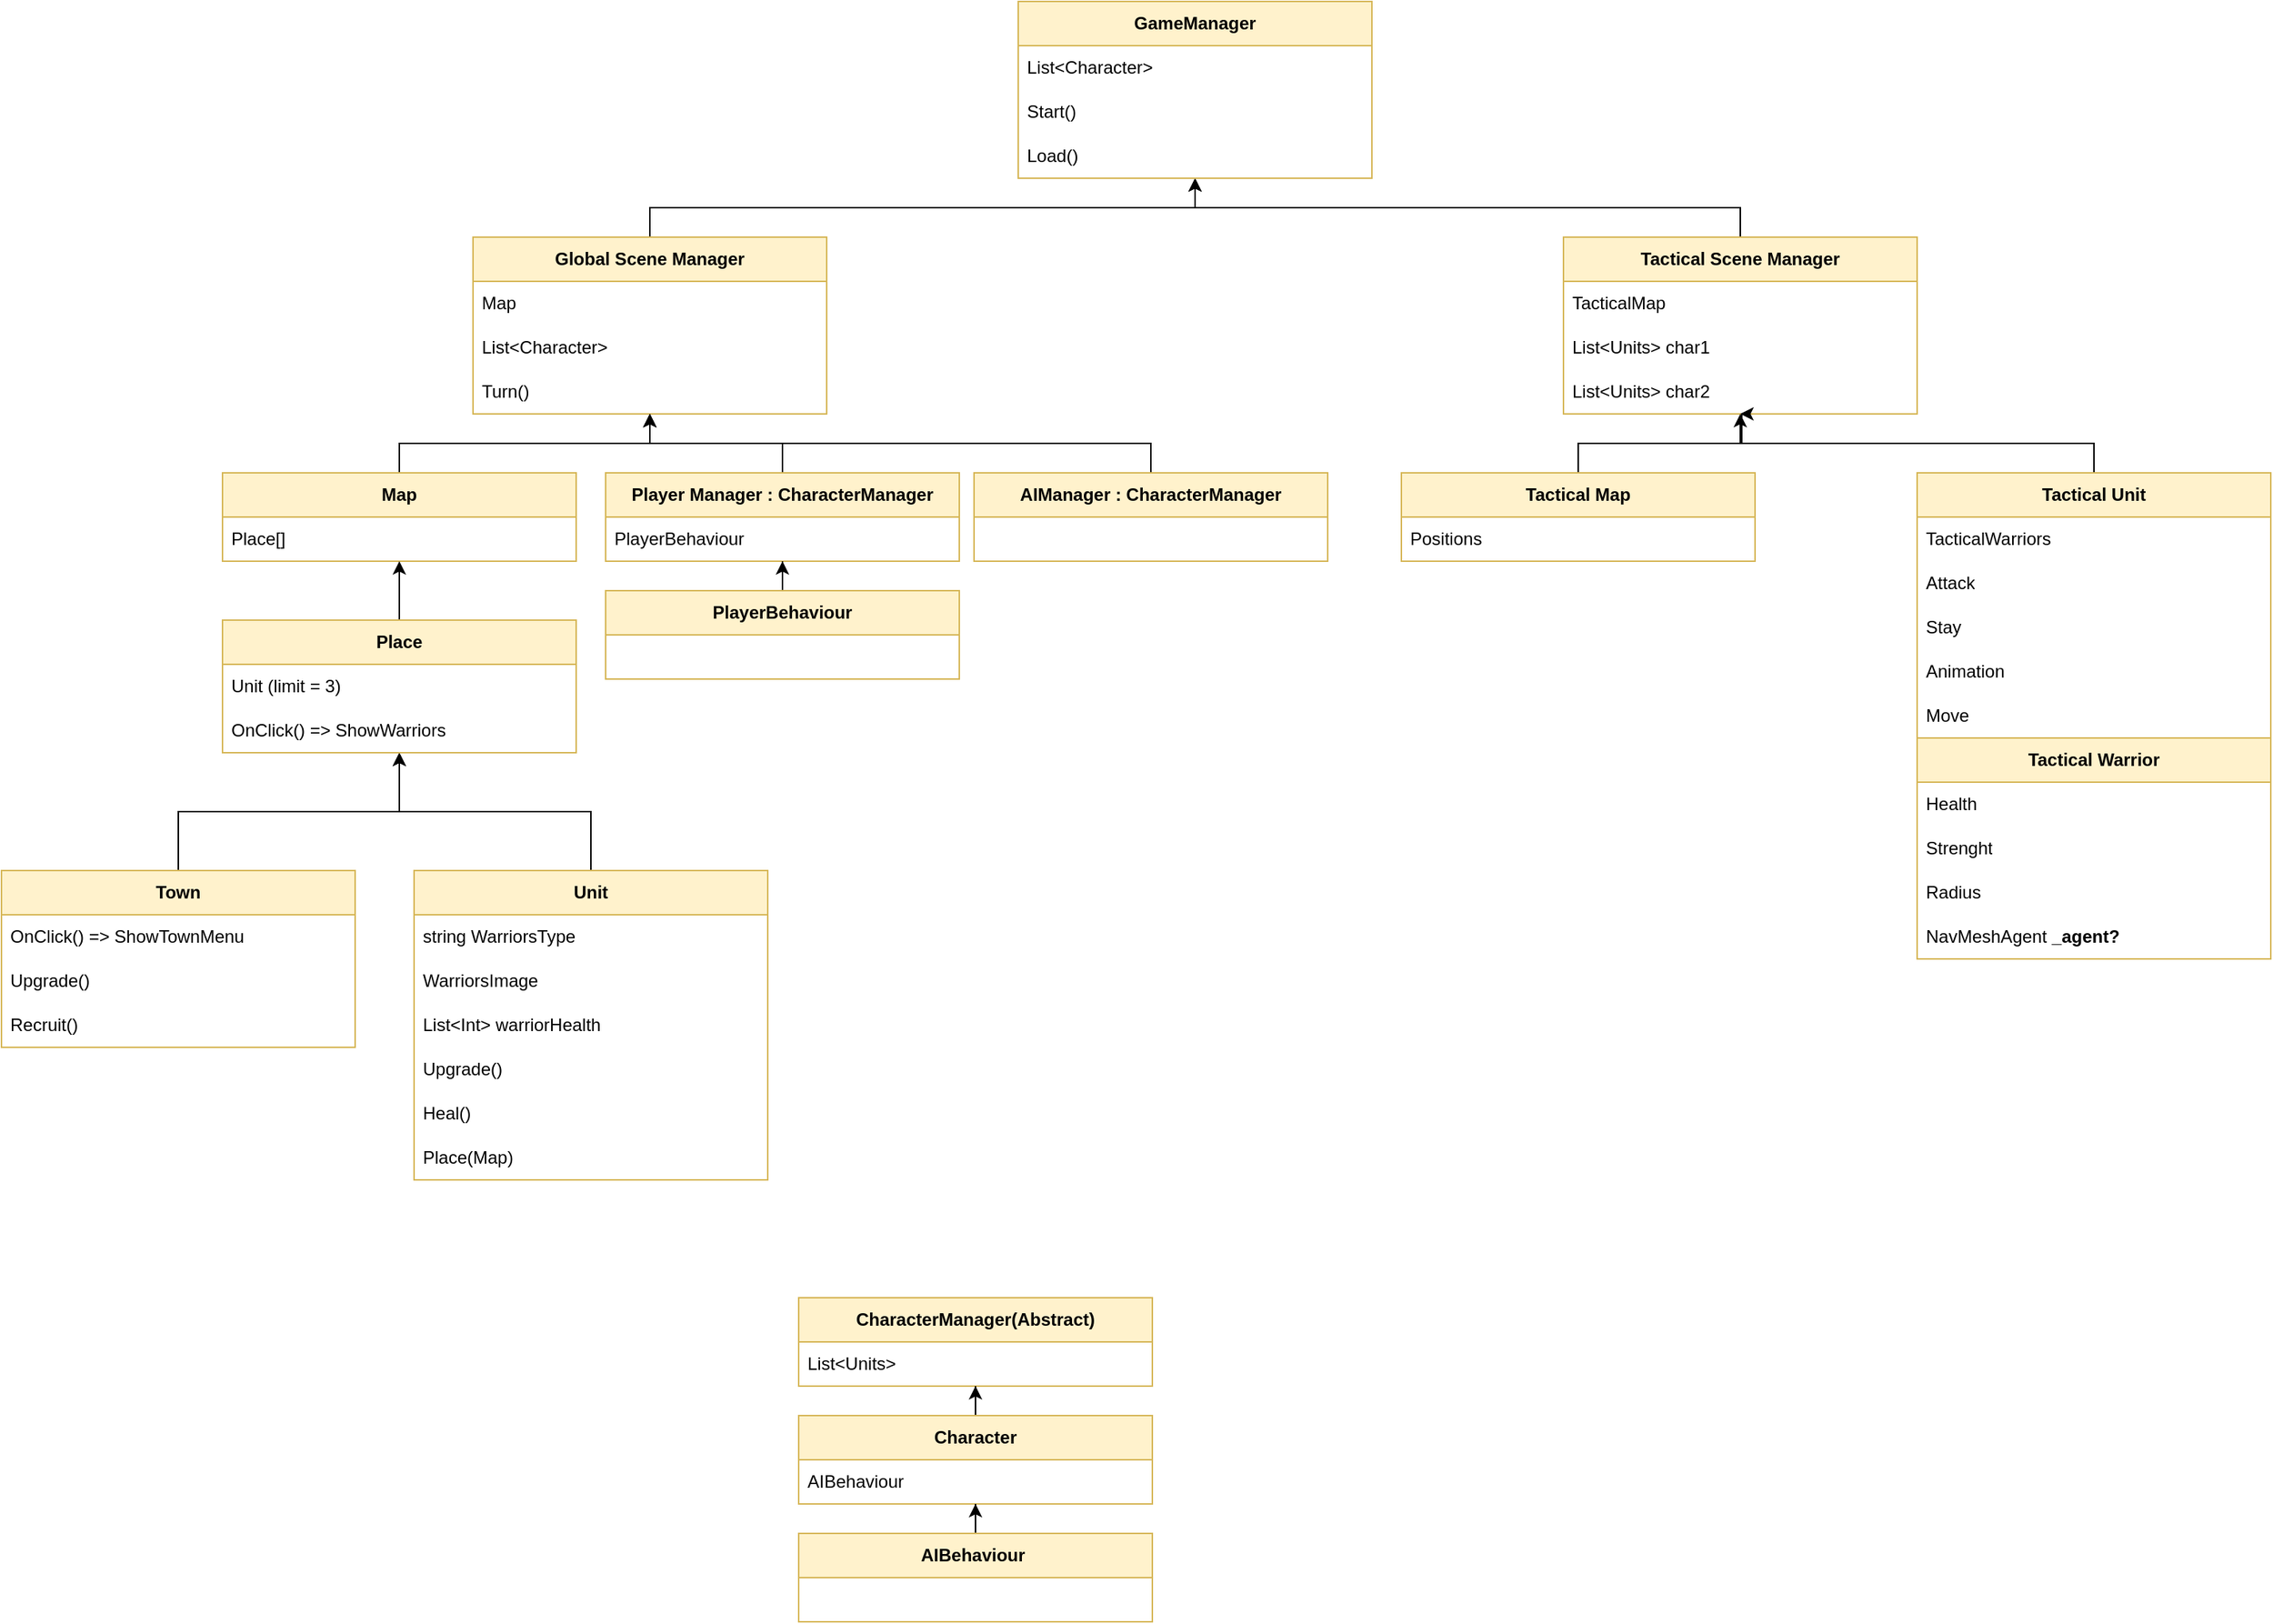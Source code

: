 <mxfile version="21.3.0" type="device">
  <diagram name="Страница 1" id="cCP7nYlNUVaUBqne9cdy">
    <mxGraphModel dx="2064" dy="1313" grid="1" gridSize="10" guides="1" tooltips="1" connect="1" arrows="1" fold="1" page="1" pageScale="1" pageWidth="827" pageHeight="1169" math="0" shadow="0">
      <root>
        <mxCell id="0" />
        <mxCell id="1" parent="0" />
        <mxCell id="lka29te3-70xRB1WLV63-8" style="edgeStyle=orthogonalEdgeStyle;rounded=0;orthogonalLoop=1;jettySize=auto;html=1;" edge="1" parent="1" source="gWz8o8B7pNecU_IdNioN-1" target="ZgFBOVhhMm1PnNRy_feW-22">
          <mxGeometry relative="1" as="geometry" />
        </mxCell>
        <mxCell id="gWz8o8B7pNecU_IdNioN-1" value="&lt;b&gt;Unit&lt;/b&gt;" style="swimlane;fontStyle=0;childLayout=stackLayout;horizontal=1;startSize=30;horizontalStack=0;resizeParent=1;resizeParentMax=0;resizeLast=0;collapsible=1;marginBottom=0;whiteSpace=wrap;html=1;fillColor=#fff2cc;strokeColor=#d6b656;" parent="1" vertex="1">
          <mxGeometry x="300" y="630" width="240" height="210" as="geometry">
            <mxRectangle x="40" y="40" width="60" height="30" as="alternateBounds" />
          </mxGeometry>
        </mxCell>
        <mxCell id="gWz8o8B7pNecU_IdNioN-2" value="string WarriorsType" style="text;strokeColor=none;fillColor=none;align=left;verticalAlign=middle;spacingLeft=4;spacingRight=4;overflow=hidden;points=[[0,0.5],[1,0.5]];portConstraint=eastwest;rotatable=0;whiteSpace=wrap;html=1;" parent="gWz8o8B7pNecU_IdNioN-1" vertex="1">
          <mxGeometry y="30" width="240" height="30" as="geometry" />
        </mxCell>
        <mxCell id="ZgFBOVhhMm1PnNRy_feW-46" value="WarriorsImage" style="text;strokeColor=none;fillColor=none;align=left;verticalAlign=middle;spacingLeft=4;spacingRight=4;overflow=hidden;points=[[0,0.5],[1,0.5]];portConstraint=eastwest;rotatable=0;whiteSpace=wrap;html=1;" parent="gWz8o8B7pNecU_IdNioN-1" vertex="1">
          <mxGeometry y="60" width="240" height="30" as="geometry" />
        </mxCell>
        <mxCell id="ZgFBOVhhMm1PnNRy_feW-44" value="List&amp;lt;Int&amp;gt;&lt;b&gt;&amp;nbsp;&lt;/b&gt;warriorHealth" style="text;strokeColor=none;fillColor=none;align=left;verticalAlign=middle;spacingLeft=4;spacingRight=4;overflow=hidden;points=[[0,0.5],[1,0.5]];portConstraint=eastwest;rotatable=0;whiteSpace=wrap;html=1;" parent="gWz8o8B7pNecU_IdNioN-1" vertex="1">
          <mxGeometry y="90" width="240" height="30" as="geometry" />
        </mxCell>
        <mxCell id="ZgFBOVhhMm1PnNRy_feW-52" value="Upgrade()" style="text;strokeColor=none;fillColor=none;align=left;verticalAlign=middle;spacingLeft=4;spacingRight=4;overflow=hidden;points=[[0,0.5],[1,0.5]];portConstraint=eastwest;rotatable=0;whiteSpace=wrap;html=1;" parent="gWz8o8B7pNecU_IdNioN-1" vertex="1">
          <mxGeometry y="120" width="240" height="30" as="geometry" />
        </mxCell>
        <mxCell id="ZgFBOVhhMm1PnNRy_feW-50" value="Heal()" style="text;strokeColor=none;fillColor=none;align=left;verticalAlign=middle;spacingLeft=4;spacingRight=4;overflow=hidden;points=[[0,0.5],[1,0.5]];portConstraint=eastwest;rotatable=0;whiteSpace=wrap;html=1;" parent="gWz8o8B7pNecU_IdNioN-1" vertex="1">
          <mxGeometry y="150" width="240" height="30" as="geometry" />
        </mxCell>
        <mxCell id="ZgFBOVhhMm1PnNRy_feW-51" value="Place(Map)" style="text;strokeColor=none;fillColor=none;align=left;verticalAlign=middle;spacingLeft=4;spacingRight=4;overflow=hidden;points=[[0,0.5],[1,0.5]];portConstraint=eastwest;rotatable=0;whiteSpace=wrap;html=1;" parent="gWz8o8B7pNecU_IdNioN-1" vertex="1">
          <mxGeometry y="180" width="240" height="30" as="geometry" />
        </mxCell>
        <mxCell id="lka29te3-70xRB1WLV63-7" style="edgeStyle=orthogonalEdgeStyle;rounded=0;orthogonalLoop=1;jettySize=auto;html=1;" edge="1" parent="1" source="ZgFBOVhhMm1PnNRy_feW-1" target="lka29te3-70xRB1WLV63-1">
          <mxGeometry relative="1" as="geometry">
            <Array as="points">
              <mxPoint x="460" y="180" />
              <mxPoint x="830" y="180" />
            </Array>
          </mxGeometry>
        </mxCell>
        <mxCell id="ZgFBOVhhMm1PnNRy_feW-1" value="&lt;b style=&quot;border-color: var(--border-color);&quot;&gt;Global Scene Manager&lt;/b&gt;" style="swimlane;fontStyle=0;childLayout=stackLayout;horizontal=1;startSize=30;horizontalStack=0;resizeParent=1;resizeParentMax=0;resizeLast=0;collapsible=1;marginBottom=0;whiteSpace=wrap;html=1;fillColor=#fff2cc;strokeColor=#d6b656;" parent="1" vertex="1">
          <mxGeometry x="340" y="200" width="240" height="120" as="geometry">
            <mxRectangle x="40" y="40" width="60" height="30" as="alternateBounds" />
          </mxGeometry>
        </mxCell>
        <mxCell id="ZgFBOVhhMm1PnNRy_feW-26" value="Map" style="text;strokeColor=none;fillColor=none;align=left;verticalAlign=middle;spacingLeft=4;spacingRight=4;overflow=hidden;points=[[0,0.5],[1,0.5]];portConstraint=eastwest;rotatable=0;whiteSpace=wrap;html=1;" parent="ZgFBOVhhMm1PnNRy_feW-1" vertex="1">
          <mxGeometry y="30" width="240" height="30" as="geometry" />
        </mxCell>
        <mxCell id="ZgFBOVhhMm1PnNRy_feW-2" value="List&amp;lt;Character&amp;gt;" style="text;strokeColor=none;fillColor=none;align=left;verticalAlign=middle;spacingLeft=4;spacingRight=4;overflow=hidden;points=[[0,0.5],[1,0.5]];portConstraint=eastwest;rotatable=0;whiteSpace=wrap;html=1;" parent="ZgFBOVhhMm1PnNRy_feW-1" vertex="1">
          <mxGeometry y="60" width="240" height="30" as="geometry" />
        </mxCell>
        <mxCell id="ZgFBOVhhMm1PnNRy_feW-28" value="Turn()" style="text;strokeColor=none;fillColor=none;align=left;verticalAlign=middle;spacingLeft=4;spacingRight=4;overflow=hidden;points=[[0,0.5],[1,0.5]];portConstraint=eastwest;rotatable=0;whiteSpace=wrap;html=1;" parent="ZgFBOVhhMm1PnNRy_feW-1" vertex="1">
          <mxGeometry y="90" width="240" height="30" as="geometry" />
        </mxCell>
        <mxCell id="lka29te3-70xRB1WLV63-19" style="edgeStyle=orthogonalEdgeStyle;rounded=0;orthogonalLoop=1;jettySize=auto;html=1;" edge="1" parent="1" source="ZgFBOVhhMm1PnNRy_feW-7" target="ZgFBOVhhMm1PnNRy_feW-1">
          <mxGeometry relative="1" as="geometry" />
        </mxCell>
        <mxCell id="ZgFBOVhhMm1PnNRy_feW-7" value="&lt;b&gt;Player Manager : CharacterManager&lt;/b&gt;" style="swimlane;fontStyle=0;childLayout=stackLayout;horizontal=1;startSize=30;horizontalStack=0;resizeParent=1;resizeParentMax=0;resizeLast=0;collapsible=1;marginBottom=0;whiteSpace=wrap;html=1;fillColor=#fff2cc;strokeColor=#d6b656;" parent="1" vertex="1">
          <mxGeometry x="430" y="360" width="240" height="60" as="geometry">
            <mxRectangle x="40" y="40" width="60" height="30" as="alternateBounds" />
          </mxGeometry>
        </mxCell>
        <mxCell id="ZgFBOVhhMm1PnNRy_feW-8" value="&lt;span style=&quot;border-color: var(--border-color); text-align: center;&quot;&gt;PlayerBehaviour&lt;/span&gt;" style="text;strokeColor=none;fillColor=none;align=left;verticalAlign=middle;spacingLeft=4;spacingRight=4;overflow=hidden;points=[[0,0.5],[1,0.5]];portConstraint=eastwest;rotatable=0;whiteSpace=wrap;html=1;" parent="ZgFBOVhhMm1PnNRy_feW-7" vertex="1">
          <mxGeometry y="30" width="240" height="30" as="geometry" />
        </mxCell>
        <mxCell id="lka29te3-70xRB1WLV63-20" style="edgeStyle=orthogonalEdgeStyle;rounded=0;orthogonalLoop=1;jettySize=auto;html=1;" edge="1" parent="1" source="ZgFBOVhhMm1PnNRy_feW-9" target="ZgFBOVhhMm1PnNRy_feW-1">
          <mxGeometry relative="1" as="geometry">
            <Array as="points">
              <mxPoint x="800" y="340" />
              <mxPoint x="460" y="340" />
            </Array>
          </mxGeometry>
        </mxCell>
        <mxCell id="ZgFBOVhhMm1PnNRy_feW-9" value="&lt;b&gt;AIManager :&amp;nbsp;CharacterManager&lt;/b&gt;" style="swimlane;fontStyle=0;childLayout=stackLayout;horizontal=1;startSize=30;horizontalStack=0;resizeParent=1;resizeParentMax=0;resizeLast=0;collapsible=1;marginBottom=0;whiteSpace=wrap;html=1;fillColor=#fff2cc;strokeColor=#d6b656;" parent="1" vertex="1">
          <mxGeometry x="680" y="360" width="240" height="60" as="geometry">
            <mxRectangle x="40" y="40" width="60" height="30" as="alternateBounds" />
          </mxGeometry>
        </mxCell>
        <mxCell id="ZgFBOVhhMm1PnNRy_feW-10" value="&amp;nbsp;" style="text;strokeColor=none;fillColor=none;align=left;verticalAlign=middle;spacingLeft=4;spacingRight=4;overflow=hidden;points=[[0,0.5],[1,0.5]];portConstraint=eastwest;rotatable=0;whiteSpace=wrap;html=1;" parent="ZgFBOVhhMm1PnNRy_feW-9" vertex="1">
          <mxGeometry y="30" width="240" height="30" as="geometry" />
        </mxCell>
        <mxCell id="pZcikz9kKXKm8nkhWNEB-28" style="edgeStyle=orthogonalEdgeStyle;rounded=0;orthogonalLoop=1;jettySize=auto;html=1;" parent="1" source="ZgFBOVhhMm1PnNRy_feW-13" target="ZgFBOVhhMm1PnNRy_feW-1" edge="1">
          <mxGeometry relative="1" as="geometry" />
        </mxCell>
        <mxCell id="ZgFBOVhhMm1PnNRy_feW-13" value="&lt;b&gt;Map&lt;/b&gt;" style="swimlane;fontStyle=0;childLayout=stackLayout;horizontal=1;startSize=30;horizontalStack=0;resizeParent=1;resizeParentMax=0;resizeLast=0;collapsible=1;marginBottom=0;whiteSpace=wrap;html=1;fillColor=#fff2cc;strokeColor=#d6b656;" parent="1" vertex="1">
          <mxGeometry x="170" y="360" width="240" height="60" as="geometry">
            <mxRectangle x="40" y="40" width="60" height="30" as="alternateBounds" />
          </mxGeometry>
        </mxCell>
        <mxCell id="ZgFBOVhhMm1PnNRy_feW-14" value="Place[]" style="text;strokeColor=none;fillColor=none;align=left;verticalAlign=middle;spacingLeft=4;spacingRight=4;overflow=hidden;points=[[0,0.5],[1,0.5]];portConstraint=eastwest;rotatable=0;whiteSpace=wrap;html=1;" parent="ZgFBOVhhMm1PnNRy_feW-13" vertex="1">
          <mxGeometry y="30" width="240" height="30" as="geometry" />
        </mxCell>
        <mxCell id="lka29te3-70xRB1WLV63-9" style="edgeStyle=orthogonalEdgeStyle;rounded=0;orthogonalLoop=1;jettySize=auto;html=1;" edge="1" parent="1" source="ZgFBOVhhMm1PnNRy_feW-15" target="ZgFBOVhhMm1PnNRy_feW-22">
          <mxGeometry relative="1" as="geometry" />
        </mxCell>
        <mxCell id="ZgFBOVhhMm1PnNRy_feW-15" value="&lt;b&gt;Town&lt;/b&gt;" style="swimlane;fontStyle=0;childLayout=stackLayout;horizontal=1;startSize=30;horizontalStack=0;resizeParent=1;resizeParentMax=0;resizeLast=0;collapsible=1;marginBottom=0;whiteSpace=wrap;html=1;fillColor=#fff2cc;strokeColor=#d6b656;" parent="1" vertex="1">
          <mxGeometry x="20" y="630" width="240" height="120" as="geometry">
            <mxRectangle x="40" y="40" width="60" height="30" as="alternateBounds" />
          </mxGeometry>
        </mxCell>
        <mxCell id="ZgFBOVhhMm1PnNRy_feW-16" value="OnClick() =&amp;gt; ShowTownMenu" style="text;strokeColor=none;fillColor=none;align=left;verticalAlign=middle;spacingLeft=4;spacingRight=4;overflow=hidden;points=[[0,0.5],[1,0.5]];portConstraint=eastwest;rotatable=0;whiteSpace=wrap;html=1;" parent="ZgFBOVhhMm1PnNRy_feW-15" vertex="1">
          <mxGeometry y="30" width="240" height="30" as="geometry" />
        </mxCell>
        <mxCell id="ZgFBOVhhMm1PnNRy_feW-48" value="Upgrade()" style="text;strokeColor=none;fillColor=none;align=left;verticalAlign=middle;spacingLeft=4;spacingRight=4;overflow=hidden;points=[[0,0.5],[1,0.5]];portConstraint=eastwest;rotatable=0;whiteSpace=wrap;html=1;" parent="ZgFBOVhhMm1PnNRy_feW-15" vertex="1">
          <mxGeometry y="60" width="240" height="30" as="geometry" />
        </mxCell>
        <mxCell id="ZgFBOVhhMm1PnNRy_feW-49" value="Recruit()" style="text;strokeColor=none;fillColor=none;align=left;verticalAlign=middle;spacingLeft=4;spacingRight=4;overflow=hidden;points=[[0,0.5],[1,0.5]];portConstraint=eastwest;rotatable=0;whiteSpace=wrap;html=1;" parent="ZgFBOVhhMm1PnNRy_feW-15" vertex="1">
          <mxGeometry y="90" width="240" height="30" as="geometry" />
        </mxCell>
        <mxCell id="pZcikz9kKXKm8nkhWNEB-27" style="edgeStyle=orthogonalEdgeStyle;rounded=0;orthogonalLoop=1;jettySize=auto;html=1;" parent="1" source="ZgFBOVhhMm1PnNRy_feW-22" target="ZgFBOVhhMm1PnNRy_feW-13" edge="1">
          <mxGeometry relative="1" as="geometry" />
        </mxCell>
        <mxCell id="ZgFBOVhhMm1PnNRy_feW-22" value="&lt;b&gt;Place&lt;/b&gt;" style="swimlane;fontStyle=0;childLayout=stackLayout;horizontal=1;startSize=30;horizontalStack=0;resizeParent=1;resizeParentMax=0;resizeLast=0;collapsible=1;marginBottom=0;whiteSpace=wrap;html=1;fillColor=#fff2cc;strokeColor=#d6b656;" parent="1" vertex="1">
          <mxGeometry x="170" y="460" width="240" height="90" as="geometry">
            <mxRectangle x="40" y="40" width="60" height="30" as="alternateBounds" />
          </mxGeometry>
        </mxCell>
        <mxCell id="ZgFBOVhhMm1PnNRy_feW-23" value="Unit (limit = 3)" style="text;strokeColor=none;fillColor=none;align=left;verticalAlign=middle;spacingLeft=4;spacingRight=4;overflow=hidden;points=[[0,0.5],[1,0.5]];portConstraint=eastwest;rotatable=0;whiteSpace=wrap;html=1;" parent="ZgFBOVhhMm1PnNRy_feW-22" vertex="1">
          <mxGeometry y="30" width="240" height="30" as="geometry" />
        </mxCell>
        <mxCell id="ZgFBOVhhMm1PnNRy_feW-36" value="OnClick() =&amp;gt; ShowWarriors" style="text;strokeColor=none;fillColor=none;align=left;verticalAlign=middle;spacingLeft=4;spacingRight=4;overflow=hidden;points=[[0,0.5],[1,0.5]];portConstraint=eastwest;rotatable=0;whiteSpace=wrap;html=1;" parent="ZgFBOVhhMm1PnNRy_feW-22" vertex="1">
          <mxGeometry y="60" width="240" height="30" as="geometry" />
        </mxCell>
        <mxCell id="ZgFBOVhhMm1PnNRy_feW-32" value="&lt;b&gt;CharacterManager(Abstract)&lt;/b&gt;" style="swimlane;fontStyle=0;childLayout=stackLayout;horizontal=1;startSize=30;horizontalStack=0;resizeParent=1;resizeParentMax=0;resizeLast=0;collapsible=1;marginBottom=0;whiteSpace=wrap;html=1;fillColor=#fff2cc;strokeColor=#d6b656;" parent="1" vertex="1">
          <mxGeometry x="561" y="920" width="240" height="60" as="geometry">
            <mxRectangle x="40" y="40" width="60" height="30" as="alternateBounds" />
          </mxGeometry>
        </mxCell>
        <mxCell id="ZgFBOVhhMm1PnNRy_feW-33" value="List&amp;lt;Units&amp;gt;" style="text;strokeColor=none;fillColor=none;align=left;verticalAlign=middle;spacingLeft=4;spacingRight=4;overflow=hidden;points=[[0,0.5],[1,0.5]];portConstraint=eastwest;rotatable=0;whiteSpace=wrap;html=1;" parent="ZgFBOVhhMm1PnNRy_feW-32" vertex="1">
          <mxGeometry y="30" width="240" height="30" as="geometry" />
        </mxCell>
        <mxCell id="lka29te3-70xRB1WLV63-16" style="edgeStyle=orthogonalEdgeStyle;rounded=0;orthogonalLoop=1;jettySize=auto;html=1;" edge="1" parent="1" source="ZgFBOVhhMm1PnNRy_feW-34" target="ZgFBOVhhMm1PnNRy_feW-7">
          <mxGeometry relative="1" as="geometry" />
        </mxCell>
        <mxCell id="ZgFBOVhhMm1PnNRy_feW-34" value="&lt;b&gt;PlayerBehaviour&lt;/b&gt;" style="swimlane;fontStyle=0;childLayout=stackLayout;horizontal=1;startSize=30;horizontalStack=0;resizeParent=1;resizeParentMax=0;resizeLast=0;collapsible=1;marginBottom=0;whiteSpace=wrap;html=1;fillColor=#fff2cc;strokeColor=#d6b656;" parent="1" vertex="1">
          <mxGeometry x="430" y="440" width="240" height="60" as="geometry">
            <mxRectangle x="40" y="40" width="60" height="30" as="alternateBounds" />
          </mxGeometry>
        </mxCell>
        <mxCell id="ZgFBOVhhMm1PnNRy_feW-35" value="&amp;nbsp;" style="text;strokeColor=none;fillColor=none;align=left;verticalAlign=middle;spacingLeft=4;spacingRight=4;overflow=hidden;points=[[0,0.5],[1,0.5]];portConstraint=eastwest;rotatable=0;whiteSpace=wrap;html=1;" parent="ZgFBOVhhMm1PnNRy_feW-34" vertex="1">
          <mxGeometry y="30" width="240" height="30" as="geometry" />
        </mxCell>
        <mxCell id="lka29te3-70xRB1WLV63-6" style="edgeStyle=orthogonalEdgeStyle;rounded=0;orthogonalLoop=1;jettySize=auto;html=1;" edge="1" parent="1" source="ZgFBOVhhMm1PnNRy_feW-53" target="lka29te3-70xRB1WLV63-1">
          <mxGeometry relative="1" as="geometry">
            <Array as="points">
              <mxPoint x="1200" y="180" />
              <mxPoint x="830" y="180" />
            </Array>
          </mxGeometry>
        </mxCell>
        <mxCell id="ZgFBOVhhMm1PnNRy_feW-53" value="&lt;b&gt;Tactical Scene Manager&lt;/b&gt;" style="swimlane;fontStyle=0;childLayout=stackLayout;horizontal=1;startSize=30;horizontalStack=0;resizeParent=1;resizeParentMax=0;resizeLast=0;collapsible=1;marginBottom=0;whiteSpace=wrap;html=1;fillColor=#fff2cc;strokeColor=#d6b656;" parent="1" vertex="1">
          <mxGeometry x="1080" y="200" width="240" height="120" as="geometry">
            <mxRectangle x="40" y="40" width="60" height="30" as="alternateBounds" />
          </mxGeometry>
        </mxCell>
        <mxCell id="ZgFBOVhhMm1PnNRy_feW-54" value="TacticalMap" style="text;strokeColor=none;fillColor=none;align=left;verticalAlign=middle;spacingLeft=4;spacingRight=4;overflow=hidden;points=[[0,0.5],[1,0.5]];portConstraint=eastwest;rotatable=0;whiteSpace=wrap;html=1;" parent="ZgFBOVhhMm1PnNRy_feW-53" vertex="1">
          <mxGeometry y="30" width="240" height="30" as="geometry" />
        </mxCell>
        <mxCell id="ZgFBOVhhMm1PnNRy_feW-55" value="List&amp;lt;Units&amp;gt; char1" style="text;strokeColor=none;fillColor=none;align=left;verticalAlign=middle;spacingLeft=4;spacingRight=4;overflow=hidden;points=[[0,0.5],[1,0.5]];portConstraint=eastwest;rotatable=0;whiteSpace=wrap;html=1;" parent="ZgFBOVhhMm1PnNRy_feW-53" vertex="1">
          <mxGeometry y="60" width="240" height="30" as="geometry" />
        </mxCell>
        <mxCell id="ZgFBOVhhMm1PnNRy_feW-56" value="List&amp;lt;Units&amp;gt; char2" style="text;strokeColor=none;fillColor=none;align=left;verticalAlign=middle;spacingLeft=4;spacingRight=4;overflow=hidden;points=[[0,0.5],[1,0.5]];portConstraint=eastwest;rotatable=0;whiteSpace=wrap;html=1;" parent="ZgFBOVhhMm1PnNRy_feW-53" vertex="1">
          <mxGeometry y="90" width="240" height="30" as="geometry" />
        </mxCell>
        <mxCell id="pZcikz9kKXKm8nkhWNEB-33" style="edgeStyle=orthogonalEdgeStyle;rounded=0;orthogonalLoop=1;jettySize=auto;html=1;exitX=0.5;exitY=0;exitDx=0;exitDy=0;" parent="1" source="pZcikz9kKXKm8nkhWNEB-1" target="ZgFBOVhhMm1PnNRy_feW-53" edge="1">
          <mxGeometry relative="1" as="geometry" />
        </mxCell>
        <mxCell id="pZcikz9kKXKm8nkhWNEB-1" value="&lt;b&gt;Tactical Map&lt;/b&gt;" style="swimlane;fontStyle=0;childLayout=stackLayout;horizontal=1;startSize=30;horizontalStack=0;resizeParent=1;resizeParentMax=0;resizeLast=0;collapsible=1;marginBottom=0;whiteSpace=wrap;html=1;fillColor=#fff2cc;strokeColor=#d6b656;" parent="1" vertex="1">
          <mxGeometry x="970" y="360" width="240" height="60" as="geometry">
            <mxRectangle x="40" y="40" width="60" height="30" as="alternateBounds" />
          </mxGeometry>
        </mxCell>
        <mxCell id="pZcikz9kKXKm8nkhWNEB-2" value="Positions" style="text;strokeColor=none;fillColor=none;align=left;verticalAlign=middle;spacingLeft=4;spacingRight=4;overflow=hidden;points=[[0,0.5],[1,0.5]];portConstraint=eastwest;rotatable=0;whiteSpace=wrap;html=1;" parent="pZcikz9kKXKm8nkhWNEB-1" vertex="1">
          <mxGeometry y="30" width="240" height="30" as="geometry" />
        </mxCell>
        <mxCell id="UmzSlHtKJ6avfdQIjApm-1" style="edgeStyle=orthogonalEdgeStyle;rounded=0;orthogonalLoop=1;jettySize=auto;html=1;" parent="1" source="pZcikz9kKXKm8nkhWNEB-5" edge="1">
          <mxGeometry relative="1" as="geometry">
            <mxPoint x="1200" y="320" as="targetPoint" />
            <Array as="points">
              <mxPoint x="1440" y="340" />
              <mxPoint x="1201" y="340" />
            </Array>
          </mxGeometry>
        </mxCell>
        <mxCell id="pZcikz9kKXKm8nkhWNEB-5" value="&lt;b&gt;Tactical Unit&lt;/b&gt;" style="swimlane;fontStyle=0;childLayout=stackLayout;horizontal=1;startSize=30;horizontalStack=0;resizeParent=1;resizeParentMax=0;resizeLast=0;collapsible=1;marginBottom=0;whiteSpace=wrap;html=1;fillColor=#fff2cc;strokeColor=#d6b656;" parent="1" vertex="1">
          <mxGeometry x="1320" y="360" width="240" height="180" as="geometry">
            <mxRectangle x="40" y="40" width="60" height="30" as="alternateBounds" />
          </mxGeometry>
        </mxCell>
        <mxCell id="pZcikz9kKXKm8nkhWNEB-6" value="TacticalWarriors" style="text;strokeColor=none;fillColor=none;align=left;verticalAlign=middle;spacingLeft=4;spacingRight=4;overflow=hidden;points=[[0,0.5],[1,0.5]];portConstraint=eastwest;rotatable=0;whiteSpace=wrap;html=1;" parent="pZcikz9kKXKm8nkhWNEB-5" vertex="1">
          <mxGeometry y="30" width="240" height="30" as="geometry" />
        </mxCell>
        <mxCell id="pZcikz9kKXKm8nkhWNEB-10" value="Attack" style="text;strokeColor=none;fillColor=none;align=left;verticalAlign=middle;spacingLeft=4;spacingRight=4;overflow=hidden;points=[[0,0.5],[1,0.5]];portConstraint=eastwest;rotatable=0;whiteSpace=wrap;html=1;" parent="pZcikz9kKXKm8nkhWNEB-5" vertex="1">
          <mxGeometry y="60" width="240" height="30" as="geometry" />
        </mxCell>
        <mxCell id="pZcikz9kKXKm8nkhWNEB-11" value="Stay" style="text;strokeColor=none;fillColor=none;align=left;verticalAlign=middle;spacingLeft=4;spacingRight=4;overflow=hidden;points=[[0,0.5],[1,0.5]];portConstraint=eastwest;rotatable=0;whiteSpace=wrap;html=1;" parent="pZcikz9kKXKm8nkhWNEB-5" vertex="1">
          <mxGeometry y="90" width="240" height="30" as="geometry" />
        </mxCell>
        <mxCell id="pZcikz9kKXKm8nkhWNEB-7" value="Animation" style="text;strokeColor=none;fillColor=none;align=left;verticalAlign=middle;spacingLeft=4;spacingRight=4;overflow=hidden;points=[[0,0.5],[1,0.5]];portConstraint=eastwest;rotatable=0;whiteSpace=wrap;html=1;" parent="pZcikz9kKXKm8nkhWNEB-5" vertex="1">
          <mxGeometry y="120" width="240" height="30" as="geometry" />
        </mxCell>
        <mxCell id="pZcikz9kKXKm8nkhWNEB-17" value="Move" style="text;strokeColor=none;fillColor=none;align=left;verticalAlign=middle;spacingLeft=4;spacingRight=4;overflow=hidden;points=[[0,0.5],[1,0.5]];portConstraint=eastwest;rotatable=0;whiteSpace=wrap;html=1;" parent="pZcikz9kKXKm8nkhWNEB-5" vertex="1">
          <mxGeometry y="150" width="240" height="30" as="geometry" />
        </mxCell>
        <mxCell id="pZcikz9kKXKm8nkhWNEB-12" value="&lt;b&gt;Tactical Warrior&lt;/b&gt;" style="swimlane;fontStyle=0;childLayout=stackLayout;horizontal=1;startSize=30;horizontalStack=0;resizeParent=1;resizeParentMax=0;resizeLast=0;collapsible=1;marginBottom=0;whiteSpace=wrap;html=1;fillColor=#fff2cc;strokeColor=#d6b656;" parent="1" vertex="1">
          <mxGeometry x="1320" y="540" width="240" height="150" as="geometry">
            <mxRectangle x="40" y="40" width="60" height="30" as="alternateBounds" />
          </mxGeometry>
        </mxCell>
        <mxCell id="pZcikz9kKXKm8nkhWNEB-13" value="Health" style="text;strokeColor=none;fillColor=none;align=left;verticalAlign=middle;spacingLeft=4;spacingRight=4;overflow=hidden;points=[[0,0.5],[1,0.5]];portConstraint=eastwest;rotatable=0;whiteSpace=wrap;html=1;" parent="pZcikz9kKXKm8nkhWNEB-12" vertex="1">
          <mxGeometry y="30" width="240" height="30" as="geometry" />
        </mxCell>
        <mxCell id="pZcikz9kKXKm8nkhWNEB-14" value="Strenght" style="text;strokeColor=none;fillColor=none;align=left;verticalAlign=middle;spacingLeft=4;spacingRight=4;overflow=hidden;points=[[0,0.5],[1,0.5]];portConstraint=eastwest;rotatable=0;whiteSpace=wrap;html=1;" parent="pZcikz9kKXKm8nkhWNEB-12" vertex="1">
          <mxGeometry y="60" width="240" height="30" as="geometry" />
        </mxCell>
        <mxCell id="pZcikz9kKXKm8nkhWNEB-15" value="Radius" style="text;strokeColor=none;fillColor=none;align=left;verticalAlign=middle;spacingLeft=4;spacingRight=4;overflow=hidden;points=[[0,0.5],[1,0.5]];portConstraint=eastwest;rotatable=0;whiteSpace=wrap;html=1;" parent="pZcikz9kKXKm8nkhWNEB-12" vertex="1">
          <mxGeometry y="90" width="240" height="30" as="geometry" />
        </mxCell>
        <mxCell id="pZcikz9kKXKm8nkhWNEB-18" value="NavMeshAgent&amp;nbsp;&lt;b style=&quot;border-color: var(--border-color);&quot;&gt;_agent?&lt;/b&gt;" style="text;strokeColor=none;fillColor=none;align=left;verticalAlign=middle;spacingLeft=4;spacingRight=4;overflow=hidden;points=[[0,0.5],[1,0.5]];portConstraint=eastwest;rotatable=0;whiteSpace=wrap;html=1;" parent="pZcikz9kKXKm8nkhWNEB-12" vertex="1">
          <mxGeometry y="120" width="240" height="30" as="geometry" />
        </mxCell>
        <mxCell id="lka29te3-70xRB1WLV63-1" value="&lt;b&gt;GameManager&lt;/b&gt;" style="swimlane;fontStyle=0;childLayout=stackLayout;horizontal=1;startSize=30;horizontalStack=0;resizeParent=1;resizeParentMax=0;resizeLast=0;collapsible=1;marginBottom=0;whiteSpace=wrap;html=1;fillColor=#fff2cc;strokeColor=#d6b656;" vertex="1" parent="1">
          <mxGeometry x="710" y="40" width="240" height="120" as="geometry">
            <mxRectangle x="40" y="40" width="60" height="30" as="alternateBounds" />
          </mxGeometry>
        </mxCell>
        <mxCell id="lka29te3-70xRB1WLV63-3" value="List&amp;lt;Character&amp;gt;" style="text;strokeColor=none;fillColor=none;align=left;verticalAlign=middle;spacingLeft=4;spacingRight=4;overflow=hidden;points=[[0,0.5],[1,0.5]];portConstraint=eastwest;rotatable=0;whiteSpace=wrap;html=1;" vertex="1" parent="lka29te3-70xRB1WLV63-1">
          <mxGeometry y="30" width="240" height="30" as="geometry" />
        </mxCell>
        <mxCell id="lka29te3-70xRB1WLV63-4" value="Start()" style="text;strokeColor=none;fillColor=none;align=left;verticalAlign=middle;spacingLeft=4;spacingRight=4;overflow=hidden;points=[[0,0.5],[1,0.5]];portConstraint=eastwest;rotatable=0;whiteSpace=wrap;html=1;" vertex="1" parent="lka29te3-70xRB1WLV63-1">
          <mxGeometry y="60" width="240" height="30" as="geometry" />
        </mxCell>
        <mxCell id="lka29te3-70xRB1WLV63-5" value="Load()" style="text;strokeColor=none;fillColor=none;align=left;verticalAlign=middle;spacingLeft=4;spacingRight=4;overflow=hidden;points=[[0,0.5],[1,0.5]];portConstraint=eastwest;rotatable=0;whiteSpace=wrap;html=1;" vertex="1" parent="lka29te3-70xRB1WLV63-1">
          <mxGeometry y="90" width="240" height="30" as="geometry" />
        </mxCell>
        <mxCell id="lka29te3-70xRB1WLV63-15" style="edgeStyle=orthogonalEdgeStyle;rounded=0;orthogonalLoop=1;jettySize=auto;html=1;" edge="1" parent="1" source="lka29te3-70xRB1WLV63-10" target="ZgFBOVhhMm1PnNRy_feW-32">
          <mxGeometry relative="1" as="geometry" />
        </mxCell>
        <mxCell id="lka29te3-70xRB1WLV63-10" value="&lt;b&gt;Character&lt;/b&gt;" style="swimlane;fontStyle=0;childLayout=stackLayout;horizontal=1;startSize=30;horizontalStack=0;resizeParent=1;resizeParentMax=0;resizeLast=0;collapsible=1;marginBottom=0;whiteSpace=wrap;html=1;fillColor=#fff2cc;strokeColor=#d6b656;" vertex="1" parent="1">
          <mxGeometry x="561" y="1000" width="240" height="60" as="geometry">
            <mxRectangle x="40" y="40" width="60" height="30" as="alternateBounds" />
          </mxGeometry>
        </mxCell>
        <mxCell id="lka29te3-70xRB1WLV63-11" value="AIBehaviour&amp;nbsp;" style="text;strokeColor=none;fillColor=none;align=left;verticalAlign=middle;spacingLeft=4;spacingRight=4;overflow=hidden;points=[[0,0.5],[1,0.5]];portConstraint=eastwest;rotatable=0;whiteSpace=wrap;html=1;" vertex="1" parent="lka29te3-70xRB1WLV63-10">
          <mxGeometry y="30" width="240" height="30" as="geometry" />
        </mxCell>
        <mxCell id="lka29te3-70xRB1WLV63-14" style="edgeStyle=orthogonalEdgeStyle;rounded=0;orthogonalLoop=1;jettySize=auto;html=1;" edge="1" parent="1" source="lka29te3-70xRB1WLV63-12" target="lka29te3-70xRB1WLV63-10">
          <mxGeometry relative="1" as="geometry" />
        </mxCell>
        <mxCell id="lka29te3-70xRB1WLV63-12" value="&lt;b&gt;AIBehaviour&amp;nbsp;&lt;/b&gt;" style="swimlane;fontStyle=0;childLayout=stackLayout;horizontal=1;startSize=30;horizontalStack=0;resizeParent=1;resizeParentMax=0;resizeLast=0;collapsible=1;marginBottom=0;whiteSpace=wrap;html=1;fillColor=#fff2cc;strokeColor=#d6b656;" vertex="1" parent="1">
          <mxGeometry x="561" y="1080" width="240" height="60" as="geometry">
            <mxRectangle x="40" y="40" width="60" height="30" as="alternateBounds" />
          </mxGeometry>
        </mxCell>
      </root>
    </mxGraphModel>
  </diagram>
</mxfile>
